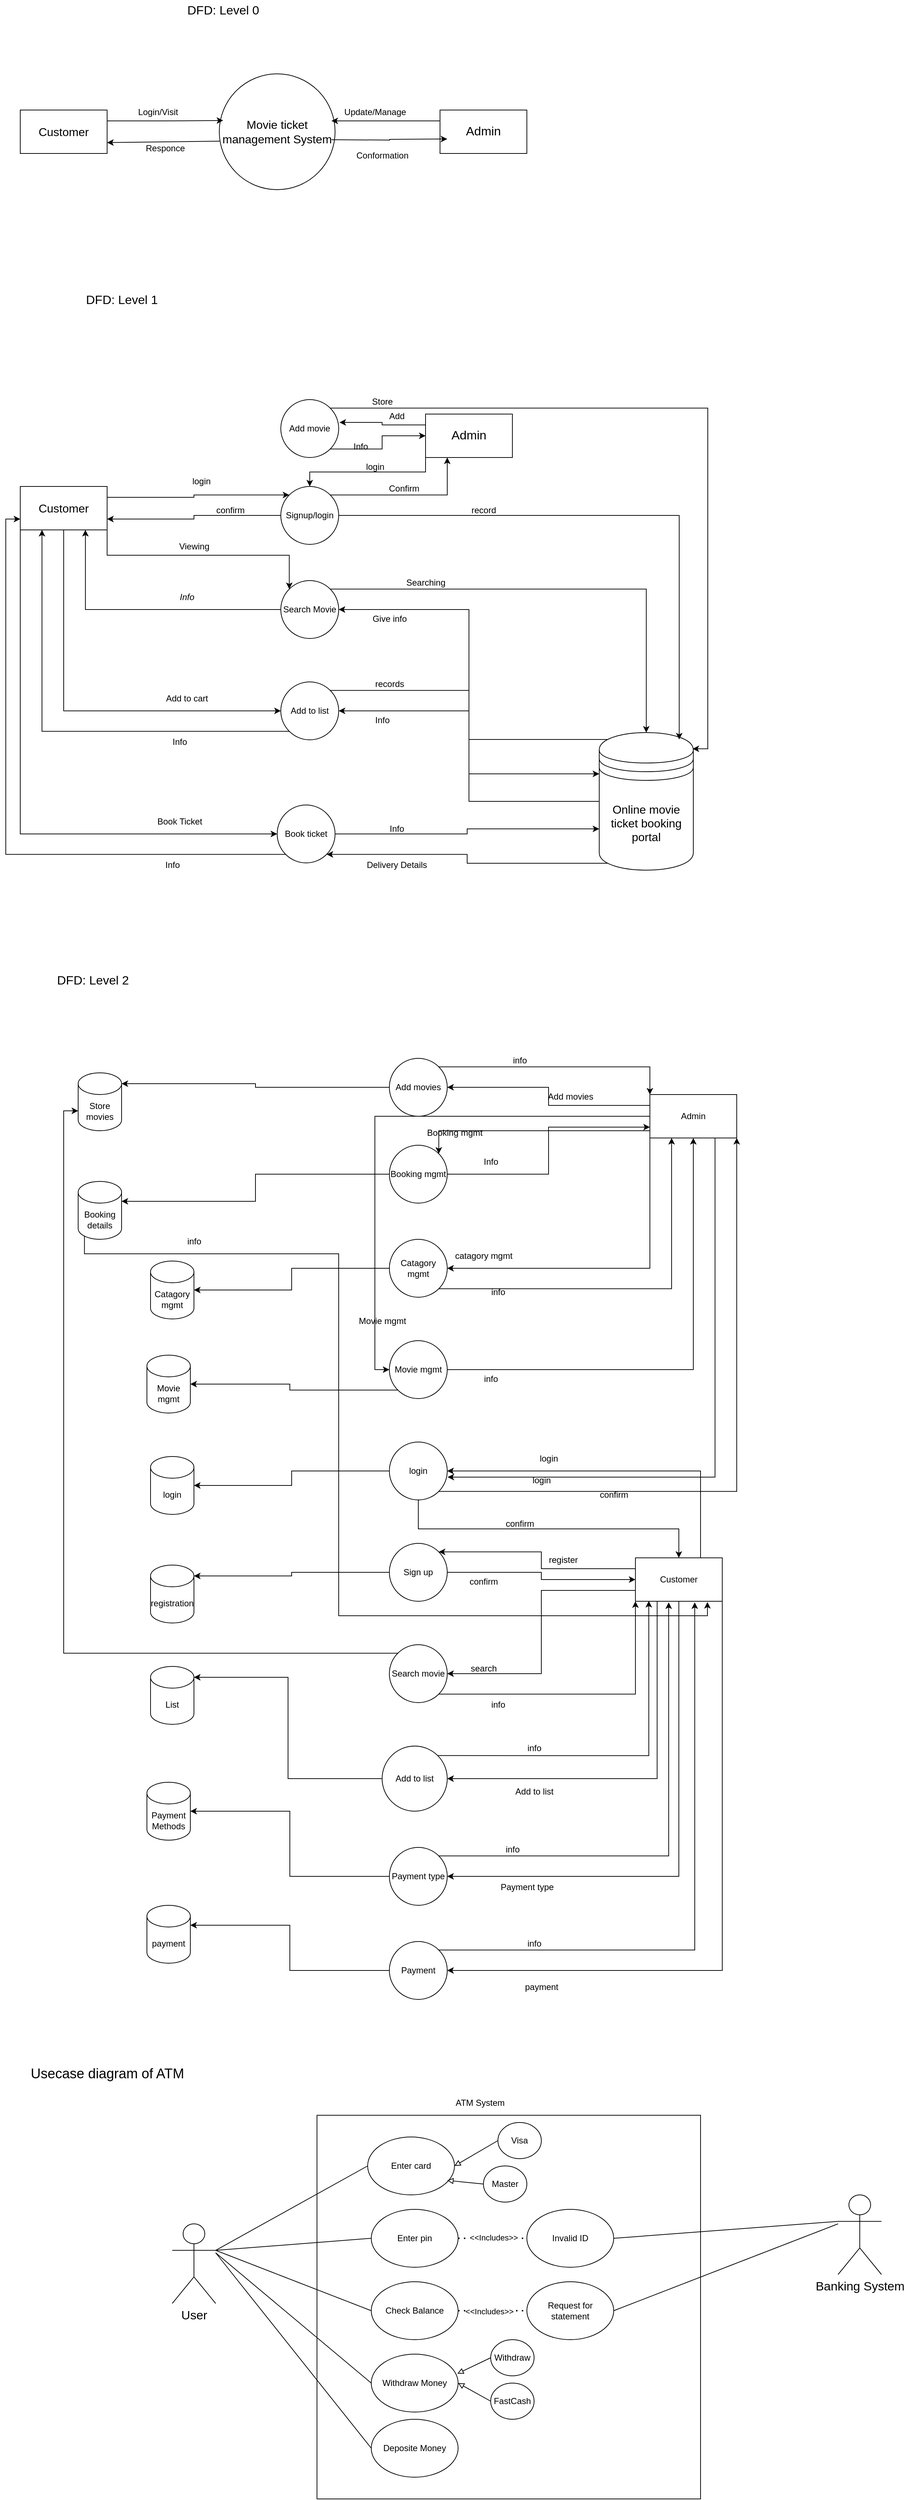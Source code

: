 <mxfile version="25.0.3">
  <diagram name="Page-1" id="3J0Co_FlpdKZYH_7Ym4N">
    <mxGraphModel dx="1234" dy="809" grid="1" gridSize="10" guides="1" tooltips="1" connect="1" arrows="1" fold="1" page="1" pageScale="1" pageWidth="850" pageHeight="1100" math="0" shadow="0">
      <root>
        <mxCell id="0" />
        <mxCell id="1" parent="0" />
        <mxCell id="GX4FPnxjis2fJZ4SadCY-16" value="&lt;font style=&quot;font-size: 16px;&quot;&gt;Customer&lt;/font&gt;" style="rounded=0;whiteSpace=wrap;html=1;" parent="1" vertex="1">
          <mxGeometry x="70" y="370" width="120" height="60" as="geometry" />
        </mxCell>
        <mxCell id="GX4FPnxjis2fJZ4SadCY-17" value="&lt;font style=&quot;font-size: 17px;&quot;&gt;Admin&lt;/font&gt;" style="rounded=0;whiteSpace=wrap;html=1;" parent="1" vertex="1">
          <mxGeometry x="650" y="370" width="120" height="60" as="geometry" />
        </mxCell>
        <mxCell id="GX4FPnxjis2fJZ4SadCY-18" value="&lt;font style=&quot;font-size: 16px;&quot;&gt;Movie ticket management System&lt;/font&gt;" style="ellipse;whiteSpace=wrap;html=1;aspect=fixed;" parent="1" vertex="1">
          <mxGeometry x="345" y="320" width="160" height="160" as="geometry" />
        </mxCell>
        <mxCell id="GX4FPnxjis2fJZ4SadCY-19" style="edgeStyle=orthogonalEdgeStyle;rounded=0;orthogonalLoop=1;jettySize=auto;html=1;exitX=1;exitY=0.25;exitDx=0;exitDy=0;entryX=0.034;entryY=0.403;entryDx=0;entryDy=0;entryPerimeter=0;" parent="1" source="GX4FPnxjis2fJZ4SadCY-16" target="GX4FPnxjis2fJZ4SadCY-18" edge="1">
          <mxGeometry relative="1" as="geometry" />
        </mxCell>
        <mxCell id="GX4FPnxjis2fJZ4SadCY-22" style="edgeStyle=orthogonalEdgeStyle;rounded=0;orthogonalLoop=1;jettySize=auto;html=1;exitX=0;exitY=0.25;exitDx=0;exitDy=0;entryX=0.969;entryY=0.406;entryDx=0;entryDy=0;entryPerimeter=0;" parent="1" source="GX4FPnxjis2fJZ4SadCY-17" target="GX4FPnxjis2fJZ4SadCY-18" edge="1">
          <mxGeometry relative="1" as="geometry" />
        </mxCell>
        <mxCell id="GX4FPnxjis2fJZ4SadCY-25" value="" style="endArrow=classic;html=1;rounded=0;entryX=1;entryY=0.75;entryDx=0;entryDy=0;exitX=0.003;exitY=0.581;exitDx=0;exitDy=0;exitPerimeter=0;" parent="1" source="GX4FPnxjis2fJZ4SadCY-18" target="GX4FPnxjis2fJZ4SadCY-16" edge="1">
          <mxGeometry width="50" height="50" relative="1" as="geometry">
            <mxPoint x="400" y="410" as="sourcePoint" />
            <mxPoint x="450" y="360" as="targetPoint" />
          </mxGeometry>
        </mxCell>
        <mxCell id="GX4FPnxjis2fJZ4SadCY-26" value="Responce" style="text;html=1;align=center;verticalAlign=middle;resizable=0;points=[];autosize=1;strokeColor=none;fillColor=none;" parent="1" vertex="1">
          <mxGeometry x="230" y="408" width="80" height="30" as="geometry" />
        </mxCell>
        <mxCell id="GX4FPnxjis2fJZ4SadCY-27" value="Login/Visit" style="text;html=1;align=center;verticalAlign=middle;resizable=0;points=[];autosize=1;strokeColor=none;fillColor=none;" parent="1" vertex="1">
          <mxGeometry x="220" y="358" width="80" height="30" as="geometry" />
        </mxCell>
        <mxCell id="GX4FPnxjis2fJZ4SadCY-28" value="Update/Manage" style="text;html=1;align=center;verticalAlign=middle;resizable=0;points=[];autosize=1;strokeColor=none;fillColor=none;" parent="1" vertex="1">
          <mxGeometry x="505" y="358" width="110" height="30" as="geometry" />
        </mxCell>
        <mxCell id="GX4FPnxjis2fJZ4SadCY-29" style="edgeStyle=orthogonalEdgeStyle;rounded=0;orthogonalLoop=1;jettySize=auto;html=1;exitX=1;exitY=0.25;exitDx=0;exitDy=0;entryX=0.034;entryY=0.403;entryDx=0;entryDy=0;entryPerimeter=0;" parent="1" edge="1">
          <mxGeometry relative="1" as="geometry">
            <mxPoint x="500" y="411" as="sourcePoint" />
            <mxPoint x="660" y="410" as="targetPoint" />
          </mxGeometry>
        </mxCell>
        <mxCell id="GX4FPnxjis2fJZ4SadCY-30" value="Conformation" style="text;html=1;align=center;verticalAlign=middle;resizable=0;points=[];autosize=1;strokeColor=none;fillColor=none;" parent="1" vertex="1">
          <mxGeometry x="520" y="418" width="100" height="30" as="geometry" />
        </mxCell>
        <mxCell id="GX4FPnxjis2fJZ4SadCY-31" value="&lt;font style=&quot;font-size: 17px;&quot;&gt;DFD: Level 0&lt;/font&gt;" style="text;html=1;align=center;verticalAlign=middle;resizable=0;points=[];autosize=1;strokeColor=none;fillColor=none;" parent="1" vertex="1">
          <mxGeometry x="290" y="218" width="120" height="30" as="geometry" />
        </mxCell>
        <mxCell id="GX4FPnxjis2fJZ4SadCY-56" style="edgeStyle=orthogonalEdgeStyle;rounded=0;orthogonalLoop=1;jettySize=auto;html=1;exitX=1;exitY=0.25;exitDx=0;exitDy=0;entryX=0;entryY=0;entryDx=0;entryDy=0;" parent="1" source="GX4FPnxjis2fJZ4SadCY-32" target="GX4FPnxjis2fJZ4SadCY-38" edge="1">
          <mxGeometry relative="1" as="geometry" />
        </mxCell>
        <mxCell id="GX4FPnxjis2fJZ4SadCY-58" style="edgeStyle=orthogonalEdgeStyle;rounded=0;orthogonalLoop=1;jettySize=auto;html=1;exitX=1;exitY=1;exitDx=0;exitDy=0;entryX=0;entryY=0;entryDx=0;entryDy=0;" parent="1" source="GX4FPnxjis2fJZ4SadCY-32" target="GX4FPnxjis2fJZ4SadCY-37" edge="1">
          <mxGeometry relative="1" as="geometry" />
        </mxCell>
        <mxCell id="GX4FPnxjis2fJZ4SadCY-60" style="edgeStyle=orthogonalEdgeStyle;rounded=0;orthogonalLoop=1;jettySize=auto;html=1;exitX=0.5;exitY=1;exitDx=0;exitDy=0;entryX=0;entryY=0.5;entryDx=0;entryDy=0;" parent="1" source="GX4FPnxjis2fJZ4SadCY-32" target="GX4FPnxjis2fJZ4SadCY-36" edge="1">
          <mxGeometry relative="1" as="geometry" />
        </mxCell>
        <mxCell id="GX4FPnxjis2fJZ4SadCY-62" style="edgeStyle=orthogonalEdgeStyle;rounded=0;orthogonalLoop=1;jettySize=auto;html=1;exitX=0;exitY=1;exitDx=0;exitDy=0;entryX=0;entryY=0.5;entryDx=0;entryDy=0;" parent="1" source="GX4FPnxjis2fJZ4SadCY-32" target="GX4FPnxjis2fJZ4SadCY-35" edge="1">
          <mxGeometry relative="1" as="geometry" />
        </mxCell>
        <mxCell id="GX4FPnxjis2fJZ4SadCY-32" value="&lt;font style=&quot;font-size: 16px;&quot;&gt;Customer&lt;/font&gt;" style="rounded=0;whiteSpace=wrap;html=1;" parent="1" vertex="1">
          <mxGeometry x="70" y="890" width="120" height="60" as="geometry" />
        </mxCell>
        <mxCell id="GX4FPnxjis2fJZ4SadCY-43" style="edgeStyle=orthogonalEdgeStyle;rounded=0;orthogonalLoop=1;jettySize=auto;html=1;exitX=0;exitY=1;exitDx=0;exitDy=0;" parent="1" source="GX4FPnxjis2fJZ4SadCY-33" target="GX4FPnxjis2fJZ4SadCY-38" edge="1">
          <mxGeometry relative="1" as="geometry" />
        </mxCell>
        <mxCell id="GX4FPnxjis2fJZ4SadCY-33" value="&lt;font style=&quot;font-size: 17px;&quot;&gt;Admin&lt;/font&gt;" style="rounded=0;whiteSpace=wrap;html=1;" parent="1" vertex="1">
          <mxGeometry x="630" y="790" width="120" height="60" as="geometry" />
        </mxCell>
        <mxCell id="GX4FPnxjis2fJZ4SadCY-50" style="edgeStyle=orthogonalEdgeStyle;rounded=0;orthogonalLoop=1;jettySize=auto;html=1;exitX=0.15;exitY=0.05;exitDx=0;exitDy=0;exitPerimeter=0;entryX=1;entryY=0.5;entryDx=0;entryDy=0;" parent="1" source="GX4FPnxjis2fJZ4SadCY-34" target="GX4FPnxjis2fJZ4SadCY-37" edge="1">
          <mxGeometry relative="1" as="geometry" />
        </mxCell>
        <mxCell id="GX4FPnxjis2fJZ4SadCY-52" style="edgeStyle=orthogonalEdgeStyle;rounded=0;orthogonalLoop=1;jettySize=auto;html=1;exitX=0;exitY=0.5;exitDx=0;exitDy=0;" parent="1" source="GX4FPnxjis2fJZ4SadCY-34" target="GX4FPnxjis2fJZ4SadCY-36" edge="1">
          <mxGeometry relative="1" as="geometry" />
        </mxCell>
        <mxCell id="GX4FPnxjis2fJZ4SadCY-54" style="edgeStyle=orthogonalEdgeStyle;rounded=0;orthogonalLoop=1;jettySize=auto;html=1;exitX=0.15;exitY=0.95;exitDx=0;exitDy=0;exitPerimeter=0;entryX=1;entryY=1;entryDx=0;entryDy=0;" parent="1" source="GX4FPnxjis2fJZ4SadCY-34" target="GX4FPnxjis2fJZ4SadCY-35" edge="1">
          <mxGeometry relative="1" as="geometry" />
        </mxCell>
        <mxCell id="GX4FPnxjis2fJZ4SadCY-34" value="&lt;font style=&quot;font-size: 16px;&quot;&gt;Online movie ticket booking portal&lt;/font&gt;" style="shape=datastore;whiteSpace=wrap;html=1;" parent="1" vertex="1">
          <mxGeometry x="870" y="1230" width="130" height="190" as="geometry" />
        </mxCell>
        <mxCell id="GX4FPnxjis2fJZ4SadCY-53" style="edgeStyle=orthogonalEdgeStyle;rounded=0;orthogonalLoop=1;jettySize=auto;html=1;exitX=1;exitY=0.5;exitDx=0;exitDy=0;entryX=0;entryY=0.7;entryDx=0;entryDy=0;" parent="1" source="GX4FPnxjis2fJZ4SadCY-35" target="GX4FPnxjis2fJZ4SadCY-34" edge="1">
          <mxGeometry relative="1" as="geometry" />
        </mxCell>
        <mxCell id="GX4FPnxjis2fJZ4SadCY-63" style="edgeStyle=orthogonalEdgeStyle;rounded=0;orthogonalLoop=1;jettySize=auto;html=1;exitX=0;exitY=1;exitDx=0;exitDy=0;entryX=0;entryY=0.75;entryDx=0;entryDy=0;" parent="1" source="GX4FPnxjis2fJZ4SadCY-35" target="GX4FPnxjis2fJZ4SadCY-32" edge="1">
          <mxGeometry relative="1" as="geometry" />
        </mxCell>
        <mxCell id="GX4FPnxjis2fJZ4SadCY-35" value="Book ticket" style="ellipse;whiteSpace=wrap;html=1;aspect=fixed;" parent="1" vertex="1">
          <mxGeometry x="425" y="1330" width="80" height="80" as="geometry" />
        </mxCell>
        <mxCell id="GX4FPnxjis2fJZ4SadCY-51" style="edgeStyle=orthogonalEdgeStyle;rounded=0;orthogonalLoop=1;jettySize=auto;html=1;exitX=1;exitY=0;exitDx=0;exitDy=0;entryX=0;entryY=0.3;entryDx=0;entryDy=0;" parent="1" source="GX4FPnxjis2fJZ4SadCY-36" target="GX4FPnxjis2fJZ4SadCY-34" edge="1">
          <mxGeometry relative="1" as="geometry" />
        </mxCell>
        <mxCell id="GX4FPnxjis2fJZ4SadCY-61" style="edgeStyle=orthogonalEdgeStyle;rounded=0;orthogonalLoop=1;jettySize=auto;html=1;exitX=0;exitY=1;exitDx=0;exitDy=0;entryX=0.25;entryY=1;entryDx=0;entryDy=0;" parent="1" source="GX4FPnxjis2fJZ4SadCY-36" target="GX4FPnxjis2fJZ4SadCY-32" edge="1">
          <mxGeometry relative="1" as="geometry" />
        </mxCell>
        <mxCell id="GX4FPnxjis2fJZ4SadCY-36" value="Add to list" style="ellipse;whiteSpace=wrap;html=1;aspect=fixed;" parent="1" vertex="1">
          <mxGeometry x="430" y="1160" width="80" height="80" as="geometry" />
        </mxCell>
        <mxCell id="GX4FPnxjis2fJZ4SadCY-49" style="edgeStyle=orthogonalEdgeStyle;rounded=0;orthogonalLoop=1;jettySize=auto;html=1;exitX=1;exitY=0;exitDx=0;exitDy=0;entryX=0.5;entryY=0;entryDx=0;entryDy=0;" parent="1" source="GX4FPnxjis2fJZ4SadCY-37" target="GX4FPnxjis2fJZ4SadCY-34" edge="1">
          <mxGeometry relative="1" as="geometry" />
        </mxCell>
        <mxCell id="GX4FPnxjis2fJZ4SadCY-59" style="edgeStyle=orthogonalEdgeStyle;rounded=0;orthogonalLoop=1;jettySize=auto;html=1;exitX=0;exitY=0.5;exitDx=0;exitDy=0;entryX=0.75;entryY=1;entryDx=0;entryDy=0;" parent="1" source="GX4FPnxjis2fJZ4SadCY-37" target="GX4FPnxjis2fJZ4SadCY-32" edge="1">
          <mxGeometry relative="1" as="geometry" />
        </mxCell>
        <mxCell id="GX4FPnxjis2fJZ4SadCY-37" value="Search Movie" style="ellipse;whiteSpace=wrap;html=1;aspect=fixed;" parent="1" vertex="1">
          <mxGeometry x="430" y="1020" width="80" height="80" as="geometry" />
        </mxCell>
        <mxCell id="GX4FPnxjis2fJZ4SadCY-44" style="edgeStyle=orthogonalEdgeStyle;rounded=0;orthogonalLoop=1;jettySize=auto;html=1;exitX=1;exitY=0;exitDx=0;exitDy=0;entryX=0.25;entryY=1;entryDx=0;entryDy=0;" parent="1" source="GX4FPnxjis2fJZ4SadCY-38" target="GX4FPnxjis2fJZ4SadCY-33" edge="1">
          <mxGeometry relative="1" as="geometry" />
        </mxCell>
        <mxCell id="GX4FPnxjis2fJZ4SadCY-57" style="edgeStyle=orthogonalEdgeStyle;rounded=0;orthogonalLoop=1;jettySize=auto;html=1;exitX=0;exitY=0.5;exitDx=0;exitDy=0;entryX=1;entryY=0.75;entryDx=0;entryDy=0;" parent="1" source="GX4FPnxjis2fJZ4SadCY-38" target="GX4FPnxjis2fJZ4SadCY-32" edge="1">
          <mxGeometry relative="1" as="geometry" />
        </mxCell>
        <mxCell id="GX4FPnxjis2fJZ4SadCY-38" value="Signup/login" style="ellipse;whiteSpace=wrap;html=1;aspect=fixed;" parent="1" vertex="1">
          <mxGeometry x="430" y="890" width="80" height="80" as="geometry" />
        </mxCell>
        <mxCell id="GX4FPnxjis2fJZ4SadCY-41" style="edgeStyle=orthogonalEdgeStyle;rounded=0;orthogonalLoop=1;jettySize=auto;html=1;exitX=1;exitY=1;exitDx=0;exitDy=0;entryX=0;entryY=0.5;entryDx=0;entryDy=0;" parent="1" source="GX4FPnxjis2fJZ4SadCY-39" target="GX4FPnxjis2fJZ4SadCY-33" edge="1">
          <mxGeometry relative="1" as="geometry" />
        </mxCell>
        <mxCell id="GX4FPnxjis2fJZ4SadCY-39" value="Add movie" style="ellipse;whiteSpace=wrap;html=1;aspect=fixed;" parent="1" vertex="1">
          <mxGeometry x="430" y="770" width="80" height="80" as="geometry" />
        </mxCell>
        <mxCell id="GX4FPnxjis2fJZ4SadCY-40" style="edgeStyle=orthogonalEdgeStyle;rounded=0;orthogonalLoop=1;jettySize=auto;html=1;exitX=0;exitY=0.25;exitDx=0;exitDy=0;entryX=1.013;entryY=0.394;entryDx=0;entryDy=0;entryPerimeter=0;" parent="1" source="GX4FPnxjis2fJZ4SadCY-33" target="GX4FPnxjis2fJZ4SadCY-39" edge="1">
          <mxGeometry relative="1" as="geometry" />
        </mxCell>
        <mxCell id="GX4FPnxjis2fJZ4SadCY-42" style="edgeStyle=orthogonalEdgeStyle;rounded=0;orthogonalLoop=1;jettySize=auto;html=1;exitX=1;exitY=0;exitDx=0;exitDy=0;entryX=0.992;entryY=0.118;entryDx=0;entryDy=0;entryPerimeter=0;" parent="1" source="GX4FPnxjis2fJZ4SadCY-39" target="GX4FPnxjis2fJZ4SadCY-34" edge="1">
          <mxGeometry relative="1" as="geometry" />
        </mxCell>
        <mxCell id="GX4FPnxjis2fJZ4SadCY-48" style="edgeStyle=orthogonalEdgeStyle;rounded=0;orthogonalLoop=1;jettySize=auto;html=1;exitX=1;exitY=0.5;exitDx=0;exitDy=0;entryX=0.85;entryY=0.05;entryDx=0;entryDy=0;entryPerimeter=0;" parent="1" source="GX4FPnxjis2fJZ4SadCY-38" target="GX4FPnxjis2fJZ4SadCY-34" edge="1">
          <mxGeometry relative="1" as="geometry" />
        </mxCell>
        <mxCell id="GX4FPnxjis2fJZ4SadCY-64" value="Store" style="text;html=1;align=center;verticalAlign=middle;resizable=0;points=[];autosize=1;strokeColor=none;fillColor=none;" parent="1" vertex="1">
          <mxGeometry x="545" y="758" width="50" height="30" as="geometry" />
        </mxCell>
        <mxCell id="GX4FPnxjis2fJZ4SadCY-65" value="Add" style="text;html=1;align=center;verticalAlign=middle;resizable=0;points=[];autosize=1;strokeColor=none;fillColor=none;" parent="1" vertex="1">
          <mxGeometry x="570" y="778" width="40" height="30" as="geometry" />
        </mxCell>
        <mxCell id="GX4FPnxjis2fJZ4SadCY-66" value="Info" style="text;html=1;align=center;verticalAlign=middle;resizable=0;points=[];autosize=1;strokeColor=none;fillColor=none;" parent="1" vertex="1">
          <mxGeometry x="520" y="820" width="40" height="30" as="geometry" />
        </mxCell>
        <mxCell id="GX4FPnxjis2fJZ4SadCY-67" value="login" style="text;html=1;align=center;verticalAlign=middle;resizable=0;points=[];autosize=1;strokeColor=none;fillColor=none;" parent="1" vertex="1">
          <mxGeometry x="535" y="848" width="50" height="30" as="geometry" />
        </mxCell>
        <mxCell id="GX4FPnxjis2fJZ4SadCY-68" value="Confirm" style="text;html=1;align=center;verticalAlign=middle;resizable=0;points=[];autosize=1;strokeColor=none;fillColor=none;" parent="1" vertex="1">
          <mxGeometry x="565" y="878" width="70" height="30" as="geometry" />
        </mxCell>
        <mxCell id="GX4FPnxjis2fJZ4SadCY-69" value="record" style="text;html=1;align=center;verticalAlign=middle;resizable=0;points=[];autosize=1;strokeColor=none;fillColor=none;" parent="1" vertex="1">
          <mxGeometry x="680" y="908" width="60" height="30" as="geometry" />
        </mxCell>
        <mxCell id="GX4FPnxjis2fJZ4SadCY-70" value="login" style="text;html=1;align=center;verticalAlign=middle;resizable=0;points=[];autosize=1;strokeColor=none;fillColor=none;" parent="1" vertex="1">
          <mxGeometry x="295" y="868" width="50" height="30" as="geometry" />
        </mxCell>
        <mxCell id="GX4FPnxjis2fJZ4SadCY-71" value="confirm" style="text;html=1;align=center;verticalAlign=middle;resizable=0;points=[];autosize=1;strokeColor=none;fillColor=none;" parent="1" vertex="1">
          <mxGeometry x="330" y="908" width="60" height="30" as="geometry" />
        </mxCell>
        <mxCell id="GX4FPnxjis2fJZ4SadCY-72" value="Viewing" style="text;html=1;align=center;verticalAlign=middle;resizable=0;points=[];autosize=1;strokeColor=none;fillColor=none;" parent="1" vertex="1">
          <mxGeometry x="275" y="958" width="70" height="30" as="geometry" />
        </mxCell>
        <mxCell id="GX4FPnxjis2fJZ4SadCY-73" value="&lt;i&gt;Info&lt;/i&gt;" style="text;html=1;align=center;verticalAlign=middle;resizable=0;points=[];autosize=1;strokeColor=none;fillColor=none;" parent="1" vertex="1">
          <mxGeometry x="280" y="1028" width="40" height="30" as="geometry" />
        </mxCell>
        <mxCell id="GX4FPnxjis2fJZ4SadCY-74" value="Add to cart" style="text;html=1;align=center;verticalAlign=middle;resizable=0;points=[];autosize=1;strokeColor=none;fillColor=none;" parent="1" vertex="1">
          <mxGeometry x="260" y="1168" width="80" height="30" as="geometry" />
        </mxCell>
        <mxCell id="GX4FPnxjis2fJZ4SadCY-75" value="Info" style="text;html=1;align=center;verticalAlign=middle;resizable=0;points=[];autosize=1;strokeColor=none;fillColor=none;" parent="1" vertex="1">
          <mxGeometry x="270" y="1228" width="40" height="30" as="geometry" />
        </mxCell>
        <mxCell id="GX4FPnxjis2fJZ4SadCY-76" value="Book Ticket" style="text;html=1;align=center;verticalAlign=middle;resizable=0;points=[];autosize=1;strokeColor=none;fillColor=none;" parent="1" vertex="1">
          <mxGeometry x="245" y="1338" width="90" height="30" as="geometry" />
        </mxCell>
        <mxCell id="GX4FPnxjis2fJZ4SadCY-77" value="Info" style="text;html=1;align=center;verticalAlign=middle;resizable=0;points=[];autosize=1;strokeColor=none;fillColor=none;" parent="1" vertex="1">
          <mxGeometry x="260" y="1398" width="40" height="30" as="geometry" />
        </mxCell>
        <mxCell id="GX4FPnxjis2fJZ4SadCY-78" value="Searching" style="text;html=1;align=center;verticalAlign=middle;resizable=0;points=[];autosize=1;strokeColor=none;fillColor=none;" parent="1" vertex="1">
          <mxGeometry x="590" y="1008" width="80" height="30" as="geometry" />
        </mxCell>
        <mxCell id="GX4FPnxjis2fJZ4SadCY-79" value="Give info" style="text;html=1;align=center;verticalAlign=middle;resizable=0;points=[];autosize=1;strokeColor=none;fillColor=none;" parent="1" vertex="1">
          <mxGeometry x="545" y="1058" width="70" height="30" as="geometry" />
        </mxCell>
        <mxCell id="GX4FPnxjis2fJZ4SadCY-80" value="records" style="text;html=1;align=center;verticalAlign=middle;resizable=0;points=[];autosize=1;strokeColor=none;fillColor=none;" parent="1" vertex="1">
          <mxGeometry x="550" y="1148" width="60" height="30" as="geometry" />
        </mxCell>
        <mxCell id="GX4FPnxjis2fJZ4SadCY-81" value="Info" style="text;html=1;align=center;verticalAlign=middle;resizable=0;points=[];autosize=1;strokeColor=none;fillColor=none;" parent="1" vertex="1">
          <mxGeometry x="550" y="1198" width="40" height="30" as="geometry" />
        </mxCell>
        <mxCell id="GX4FPnxjis2fJZ4SadCY-82" value="Info" style="text;html=1;align=center;verticalAlign=middle;resizable=0;points=[];autosize=1;strokeColor=none;fillColor=none;" parent="1" vertex="1">
          <mxGeometry x="570" y="1348" width="40" height="30" as="geometry" />
        </mxCell>
        <mxCell id="GX4FPnxjis2fJZ4SadCY-83" value="Delivery Details" style="text;html=1;align=center;verticalAlign=middle;resizable=0;points=[];autosize=1;strokeColor=none;fillColor=none;" parent="1" vertex="1">
          <mxGeometry x="535" y="1398" width="110" height="30" as="geometry" />
        </mxCell>
        <mxCell id="GX4FPnxjis2fJZ4SadCY-84" value="&lt;font style=&quot;font-size: 17px;&quot;&gt;DFD: Level 1&lt;/font&gt;" style="text;html=1;align=center;verticalAlign=middle;resizable=0;points=[];autosize=1;strokeColor=none;fillColor=none;" parent="1" vertex="1">
          <mxGeometry x="150" y="618" width="120" height="30" as="geometry" />
        </mxCell>
        <mxCell id="gNGvbs_Z_pjIPUb0syoS-1" value="Store movies" style="shape=cylinder3;whiteSpace=wrap;html=1;boundedLbl=1;backgroundOutline=1;size=15;" parent="1" vertex="1">
          <mxGeometry x="150" y="1700" width="60" height="80" as="geometry" />
        </mxCell>
        <mxCell id="j2HkHFF6v51hXMG1eJ3a-1" value="Booking details" style="shape=cylinder3;whiteSpace=wrap;html=1;boundedLbl=1;backgroundOutline=1;size=15;" parent="1" vertex="1">
          <mxGeometry x="150" y="1850" width="60" height="80" as="geometry" />
        </mxCell>
        <mxCell id="j2HkHFF6v51hXMG1eJ3a-2" value="Movie mgmt" style="shape=cylinder3;whiteSpace=wrap;html=1;boundedLbl=1;backgroundOutline=1;size=15;" parent="1" vertex="1">
          <mxGeometry x="245" y="2090" width="60" height="80" as="geometry" />
        </mxCell>
        <mxCell id="j2HkHFF6v51hXMG1eJ3a-3" value="Catagory mgmt" style="shape=cylinder3;whiteSpace=wrap;html=1;boundedLbl=1;backgroundOutline=1;size=15;" parent="1" vertex="1">
          <mxGeometry x="250" y="1960" width="60" height="80" as="geometry" />
        </mxCell>
        <mxCell id="j2HkHFF6v51hXMG1eJ3a-5" value="payment" style="shape=cylinder3;whiteSpace=wrap;html=1;boundedLbl=1;backgroundOutline=1;size=15;" parent="1" vertex="1">
          <mxGeometry x="245" y="2850" width="60" height="80" as="geometry" />
        </mxCell>
        <mxCell id="j2HkHFF6v51hXMG1eJ3a-6" value="List" style="shape=cylinder3;whiteSpace=wrap;html=1;boundedLbl=1;backgroundOutline=1;size=15;" parent="1" vertex="1">
          <mxGeometry x="250" y="2520" width="60" height="80" as="geometry" />
        </mxCell>
        <mxCell id="j2HkHFF6v51hXMG1eJ3a-7" value="registration" style="shape=cylinder3;whiteSpace=wrap;html=1;boundedLbl=1;backgroundOutline=1;size=15;" parent="1" vertex="1">
          <mxGeometry x="250" y="2380" width="60" height="80" as="geometry" />
        </mxCell>
        <mxCell id="j2HkHFF6v51hXMG1eJ3a-8" value="login" style="shape=cylinder3;whiteSpace=wrap;html=1;boundedLbl=1;backgroundOutline=1;size=15;" parent="1" vertex="1">
          <mxGeometry x="250" y="2230" width="60" height="80" as="geometry" />
        </mxCell>
        <mxCell id="j2HkHFF6v51hXMG1eJ3a-21" style="edgeStyle=orthogonalEdgeStyle;rounded=0;orthogonalLoop=1;jettySize=auto;html=1;exitX=1;exitY=0;exitDx=0;exitDy=0;entryX=0;entryY=0;entryDx=0;entryDy=0;" parent="1" source="j2HkHFF6v51hXMG1eJ3a-9" target="j2HkHFF6v51hXMG1eJ3a-19" edge="1">
          <mxGeometry relative="1" as="geometry" />
        </mxCell>
        <mxCell id="j2HkHFF6v51hXMG1eJ3a-9" value="Add movies" style="ellipse;whiteSpace=wrap;html=1;aspect=fixed;" parent="1" vertex="1">
          <mxGeometry x="580" y="1680" width="80" height="80" as="geometry" />
        </mxCell>
        <mxCell id="j2HkHFF6v51hXMG1eJ3a-10" value="Payment" style="ellipse;whiteSpace=wrap;html=1;aspect=fixed;" parent="1" vertex="1">
          <mxGeometry x="580" y="2900" width="80" height="80" as="geometry" />
        </mxCell>
        <mxCell id="j2HkHFF6v51hXMG1eJ3a-11" value="Payment type" style="ellipse;whiteSpace=wrap;html=1;aspect=fixed;" parent="1" vertex="1">
          <mxGeometry x="580" y="2770" width="80" height="80" as="geometry" />
        </mxCell>
        <mxCell id="j2HkHFF6v51hXMG1eJ3a-12" value="Add to list" style="ellipse;whiteSpace=wrap;html=1;aspect=fixed;" parent="1" vertex="1">
          <mxGeometry x="570" y="2630" width="90" height="90" as="geometry" />
        </mxCell>
        <mxCell id="j2HkHFF6v51hXMG1eJ3a-45" style="edgeStyle=orthogonalEdgeStyle;rounded=0;orthogonalLoop=1;jettySize=auto;html=1;exitX=1;exitY=1;exitDx=0;exitDy=0;entryX=0;entryY=1;entryDx=0;entryDy=0;" parent="1" source="j2HkHFF6v51hXMG1eJ3a-13" target="j2HkHFF6v51hXMG1eJ3a-20" edge="1">
          <mxGeometry relative="1" as="geometry" />
        </mxCell>
        <mxCell id="j2HkHFF6v51hXMG1eJ3a-47" style="edgeStyle=orthogonalEdgeStyle;rounded=0;orthogonalLoop=1;jettySize=auto;html=1;exitX=0;exitY=0;exitDx=0;exitDy=0;entryX=0;entryY=0;entryDx=0;entryDy=52.5;entryPerimeter=0;" parent="1" source="j2HkHFF6v51hXMG1eJ3a-13" target="gNGvbs_Z_pjIPUb0syoS-1" edge="1">
          <mxGeometry relative="1" as="geometry">
            <mxPoint x="130" y="2360" as="targetPoint" />
          </mxGeometry>
        </mxCell>
        <mxCell id="j2HkHFF6v51hXMG1eJ3a-13" value="Search movie" style="ellipse;whiteSpace=wrap;html=1;aspect=fixed;" parent="1" vertex="1">
          <mxGeometry x="580" y="2490" width="80" height="80" as="geometry" />
        </mxCell>
        <mxCell id="j2HkHFF6v51hXMG1eJ3a-43" style="edgeStyle=orthogonalEdgeStyle;rounded=0;orthogonalLoop=1;jettySize=auto;html=1;exitX=1;exitY=0.5;exitDx=0;exitDy=0;entryX=0;entryY=0.5;entryDx=0;entryDy=0;" parent="1" source="j2HkHFF6v51hXMG1eJ3a-14" target="j2HkHFF6v51hXMG1eJ3a-20" edge="1">
          <mxGeometry relative="1" as="geometry" />
        </mxCell>
        <mxCell id="j2HkHFF6v51hXMG1eJ3a-14" value="Sign up" style="ellipse;whiteSpace=wrap;html=1;aspect=fixed;" parent="1" vertex="1">
          <mxGeometry x="580" y="2350" width="80" height="80" as="geometry" />
        </mxCell>
        <mxCell id="j2HkHFF6v51hXMG1eJ3a-30" style="edgeStyle=orthogonalEdgeStyle;rounded=0;orthogonalLoop=1;jettySize=auto;html=1;exitX=1;exitY=1;exitDx=0;exitDy=0;entryX=1;entryY=1;entryDx=0;entryDy=0;" parent="1" source="j2HkHFF6v51hXMG1eJ3a-15" target="j2HkHFF6v51hXMG1eJ3a-19" edge="1">
          <mxGeometry relative="1" as="geometry" />
        </mxCell>
        <mxCell id="j2HkHFF6v51hXMG1eJ3a-36" style="edgeStyle=orthogonalEdgeStyle;rounded=0;orthogonalLoop=1;jettySize=auto;html=1;exitX=0.5;exitY=1;exitDx=0;exitDy=0;" parent="1" source="j2HkHFF6v51hXMG1eJ3a-15" target="j2HkHFF6v51hXMG1eJ3a-20" edge="1">
          <mxGeometry relative="1" as="geometry" />
        </mxCell>
        <mxCell id="j2HkHFF6v51hXMG1eJ3a-15" value="login" style="ellipse;whiteSpace=wrap;html=1;aspect=fixed;" parent="1" vertex="1">
          <mxGeometry x="580" y="2210" width="80" height="80" as="geometry" />
        </mxCell>
        <mxCell id="j2HkHFF6v51hXMG1eJ3a-28" style="edgeStyle=orthogonalEdgeStyle;rounded=0;orthogonalLoop=1;jettySize=auto;html=1;exitX=1;exitY=0.5;exitDx=0;exitDy=0;entryX=0.5;entryY=1;entryDx=0;entryDy=0;" parent="1" source="j2HkHFF6v51hXMG1eJ3a-16" target="j2HkHFF6v51hXMG1eJ3a-19" edge="1">
          <mxGeometry relative="1" as="geometry" />
        </mxCell>
        <mxCell id="j2HkHFF6v51hXMG1eJ3a-16" value="Movie mgmt" style="ellipse;whiteSpace=wrap;html=1;aspect=fixed;" parent="1" vertex="1">
          <mxGeometry x="580" y="2070" width="80" height="80" as="geometry" />
        </mxCell>
        <mxCell id="j2HkHFF6v51hXMG1eJ3a-26" style="edgeStyle=orthogonalEdgeStyle;rounded=0;orthogonalLoop=1;jettySize=auto;html=1;exitX=1;exitY=1;exitDx=0;exitDy=0;entryX=0.25;entryY=1;entryDx=0;entryDy=0;" parent="1" source="j2HkHFF6v51hXMG1eJ3a-17" target="j2HkHFF6v51hXMG1eJ3a-19" edge="1">
          <mxGeometry relative="1" as="geometry" />
        </mxCell>
        <mxCell id="j2HkHFF6v51hXMG1eJ3a-33" style="edgeStyle=orthogonalEdgeStyle;rounded=0;orthogonalLoop=1;jettySize=auto;html=1;exitX=0;exitY=0.5;exitDx=0;exitDy=0;" parent="1" source="j2HkHFF6v51hXMG1eJ3a-17" target="j2HkHFF6v51hXMG1eJ3a-3" edge="1">
          <mxGeometry relative="1" as="geometry" />
        </mxCell>
        <mxCell id="j2HkHFF6v51hXMG1eJ3a-17" value="Catagory mgmt" style="ellipse;whiteSpace=wrap;html=1;aspect=fixed;" parent="1" vertex="1">
          <mxGeometry x="580" y="1930" width="80" height="80" as="geometry" />
        </mxCell>
        <mxCell id="j2HkHFF6v51hXMG1eJ3a-24" style="edgeStyle=orthogonalEdgeStyle;rounded=0;orthogonalLoop=1;jettySize=auto;html=1;exitX=1;exitY=0.5;exitDx=0;exitDy=0;entryX=0;entryY=0.75;entryDx=0;entryDy=0;" parent="1" source="j2HkHFF6v51hXMG1eJ3a-18" target="j2HkHFF6v51hXMG1eJ3a-19" edge="1">
          <mxGeometry relative="1" as="geometry" />
        </mxCell>
        <mxCell id="j2HkHFF6v51hXMG1eJ3a-18" value="Booking mgmt" style="ellipse;whiteSpace=wrap;html=1;aspect=fixed;" parent="1" vertex="1">
          <mxGeometry x="580" y="1800" width="80" height="80" as="geometry" />
        </mxCell>
        <mxCell id="j2HkHFF6v51hXMG1eJ3a-22" style="edgeStyle=orthogonalEdgeStyle;rounded=0;orthogonalLoop=1;jettySize=auto;html=1;exitX=0;exitY=0.25;exitDx=0;exitDy=0;entryX=1;entryY=0.5;entryDx=0;entryDy=0;" parent="1" source="j2HkHFF6v51hXMG1eJ3a-19" target="j2HkHFF6v51hXMG1eJ3a-9" edge="1">
          <mxGeometry relative="1" as="geometry" />
        </mxCell>
        <mxCell id="j2HkHFF6v51hXMG1eJ3a-23" style="edgeStyle=orthogonalEdgeStyle;rounded=0;orthogonalLoop=1;jettySize=auto;html=1;exitX=0;exitY=0.5;exitDx=0;exitDy=0;entryX=1;entryY=0;entryDx=0;entryDy=0;" parent="1" source="j2HkHFF6v51hXMG1eJ3a-19" target="j2HkHFF6v51hXMG1eJ3a-18" edge="1">
          <mxGeometry relative="1" as="geometry">
            <Array as="points">
              <mxPoint x="940" y="1780" />
              <mxPoint x="648" y="1780" />
            </Array>
          </mxGeometry>
        </mxCell>
        <mxCell id="j2HkHFF6v51hXMG1eJ3a-25" style="edgeStyle=orthogonalEdgeStyle;rounded=0;orthogonalLoop=1;jettySize=auto;html=1;exitX=0;exitY=1;exitDx=0;exitDy=0;entryX=1;entryY=0.5;entryDx=0;entryDy=0;" parent="1" source="j2HkHFF6v51hXMG1eJ3a-19" target="j2HkHFF6v51hXMG1eJ3a-17" edge="1">
          <mxGeometry relative="1" as="geometry" />
        </mxCell>
        <mxCell id="j2HkHFF6v51hXMG1eJ3a-27" style="edgeStyle=orthogonalEdgeStyle;rounded=0;orthogonalLoop=1;jettySize=auto;html=1;entryX=0;entryY=0.5;entryDx=0;entryDy=0;" parent="1" source="j2HkHFF6v51hXMG1eJ3a-19" target="j2HkHFF6v51hXMG1eJ3a-16" edge="1">
          <mxGeometry relative="1" as="geometry">
            <Array as="points">
              <mxPoint x="560" y="1760" />
              <mxPoint x="560" y="2110" />
            </Array>
          </mxGeometry>
        </mxCell>
        <mxCell id="j2HkHFF6v51hXMG1eJ3a-19" value="Admin" style="rounded=0;whiteSpace=wrap;html=1;" parent="1" vertex="1">
          <mxGeometry x="940" y="1730" width="120" height="60" as="geometry" />
        </mxCell>
        <mxCell id="j2HkHFF6v51hXMG1eJ3a-40" style="edgeStyle=orthogonalEdgeStyle;rounded=0;orthogonalLoop=1;jettySize=auto;html=1;exitX=0.75;exitY=0;exitDx=0;exitDy=0;entryX=1;entryY=0.5;entryDx=0;entryDy=0;" parent="1" source="j2HkHFF6v51hXMG1eJ3a-20" target="j2HkHFF6v51hXMG1eJ3a-15" edge="1">
          <mxGeometry relative="1" as="geometry" />
        </mxCell>
        <mxCell id="j2HkHFF6v51hXMG1eJ3a-42" style="edgeStyle=orthogonalEdgeStyle;rounded=0;orthogonalLoop=1;jettySize=auto;html=1;exitX=0;exitY=0.25;exitDx=0;exitDy=0;entryX=1;entryY=0;entryDx=0;entryDy=0;" parent="1" source="j2HkHFF6v51hXMG1eJ3a-20" target="j2HkHFF6v51hXMG1eJ3a-14" edge="1">
          <mxGeometry relative="1" as="geometry" />
        </mxCell>
        <mxCell id="j2HkHFF6v51hXMG1eJ3a-44" style="edgeStyle=orthogonalEdgeStyle;rounded=0;orthogonalLoop=1;jettySize=auto;html=1;exitX=0;exitY=0.75;exitDx=0;exitDy=0;entryX=1;entryY=0.5;entryDx=0;entryDy=0;" parent="1" source="j2HkHFF6v51hXMG1eJ3a-20" target="j2HkHFF6v51hXMG1eJ3a-13" edge="1">
          <mxGeometry relative="1" as="geometry" />
        </mxCell>
        <mxCell id="j2HkHFF6v51hXMG1eJ3a-53" style="edgeStyle=orthogonalEdgeStyle;rounded=0;orthogonalLoop=1;jettySize=auto;html=1;exitX=0.25;exitY=1;exitDx=0;exitDy=0;entryX=1;entryY=0.5;entryDx=0;entryDy=0;" parent="1" source="j2HkHFF6v51hXMG1eJ3a-20" target="j2HkHFF6v51hXMG1eJ3a-12" edge="1">
          <mxGeometry relative="1" as="geometry" />
        </mxCell>
        <mxCell id="j2HkHFF6v51hXMG1eJ3a-55" style="edgeStyle=orthogonalEdgeStyle;rounded=0;orthogonalLoop=1;jettySize=auto;html=1;exitX=0.5;exitY=1;exitDx=0;exitDy=0;entryX=1;entryY=0.5;entryDx=0;entryDy=0;" parent="1" source="j2HkHFF6v51hXMG1eJ3a-20" target="j2HkHFF6v51hXMG1eJ3a-11" edge="1">
          <mxGeometry relative="1" as="geometry" />
        </mxCell>
        <mxCell id="j2HkHFF6v51hXMG1eJ3a-57" style="edgeStyle=orthogonalEdgeStyle;rounded=0;orthogonalLoop=1;jettySize=auto;html=1;exitX=1;exitY=1;exitDx=0;exitDy=0;entryX=1;entryY=0.5;entryDx=0;entryDy=0;" parent="1" source="j2HkHFF6v51hXMG1eJ3a-20" target="j2HkHFF6v51hXMG1eJ3a-10" edge="1">
          <mxGeometry relative="1" as="geometry" />
        </mxCell>
        <mxCell id="j2HkHFF6v51hXMG1eJ3a-20" value="Customer" style="rounded=0;whiteSpace=wrap;html=1;" parent="1" vertex="1">
          <mxGeometry x="920" y="2370" width="120" height="60" as="geometry" />
        </mxCell>
        <mxCell id="j2HkHFF6v51hXMG1eJ3a-29" style="edgeStyle=orthogonalEdgeStyle;rounded=0;orthogonalLoop=1;jettySize=auto;html=1;exitX=0.75;exitY=1;exitDx=0;exitDy=0;entryX=1.006;entryY=0.606;entryDx=0;entryDy=0;entryPerimeter=0;" parent="1" source="j2HkHFF6v51hXMG1eJ3a-19" target="j2HkHFF6v51hXMG1eJ3a-15" edge="1">
          <mxGeometry relative="1" as="geometry" />
        </mxCell>
        <mxCell id="j2HkHFF6v51hXMG1eJ3a-31" style="edgeStyle=orthogonalEdgeStyle;rounded=0;orthogonalLoop=1;jettySize=auto;html=1;exitX=0;exitY=0.5;exitDx=0;exitDy=0;entryX=1;entryY=0;entryDx=0;entryDy=15;entryPerimeter=0;" parent="1" source="j2HkHFF6v51hXMG1eJ3a-9" target="gNGvbs_Z_pjIPUb0syoS-1" edge="1">
          <mxGeometry relative="1" as="geometry" />
        </mxCell>
        <mxCell id="j2HkHFF6v51hXMG1eJ3a-32" style="edgeStyle=orthogonalEdgeStyle;rounded=0;orthogonalLoop=1;jettySize=auto;html=1;exitX=0;exitY=0.5;exitDx=0;exitDy=0;entryX=1;entryY=0;entryDx=0;entryDy=27.5;entryPerimeter=0;" parent="1" source="j2HkHFF6v51hXMG1eJ3a-18" target="j2HkHFF6v51hXMG1eJ3a-1" edge="1">
          <mxGeometry relative="1" as="geometry" />
        </mxCell>
        <mxCell id="j2HkHFF6v51hXMG1eJ3a-34" style="edgeStyle=orthogonalEdgeStyle;rounded=0;orthogonalLoop=1;jettySize=auto;html=1;exitX=0;exitY=1;exitDx=0;exitDy=0;entryX=1;entryY=0.5;entryDx=0;entryDy=0;entryPerimeter=0;" parent="1" source="j2HkHFF6v51hXMG1eJ3a-16" target="j2HkHFF6v51hXMG1eJ3a-2" edge="1">
          <mxGeometry relative="1" as="geometry" />
        </mxCell>
        <mxCell id="j2HkHFF6v51hXMG1eJ3a-35" style="edgeStyle=orthogonalEdgeStyle;rounded=0;orthogonalLoop=1;jettySize=auto;html=1;exitX=0;exitY=0.5;exitDx=0;exitDy=0;entryX=1;entryY=0.5;entryDx=0;entryDy=0;entryPerimeter=0;" parent="1" source="j2HkHFF6v51hXMG1eJ3a-15" target="j2HkHFF6v51hXMG1eJ3a-8" edge="1">
          <mxGeometry relative="1" as="geometry" />
        </mxCell>
        <mxCell id="j2HkHFF6v51hXMG1eJ3a-41" style="edgeStyle=orthogonalEdgeStyle;rounded=0;orthogonalLoop=1;jettySize=auto;html=1;exitX=0;exitY=0.5;exitDx=0;exitDy=0;entryX=1;entryY=0;entryDx=0;entryDy=15;entryPerimeter=0;" parent="1" source="j2HkHFF6v51hXMG1eJ3a-14" target="j2HkHFF6v51hXMG1eJ3a-7" edge="1">
          <mxGeometry relative="1" as="geometry" />
        </mxCell>
        <mxCell id="j2HkHFF6v51hXMG1eJ3a-48" style="edgeStyle=orthogonalEdgeStyle;rounded=0;orthogonalLoop=1;jettySize=auto;html=1;exitX=0;exitY=0.5;exitDx=0;exitDy=0;entryX=1;entryY=0;entryDx=0;entryDy=15;entryPerimeter=0;" parent="1" source="j2HkHFF6v51hXMG1eJ3a-12" target="j2HkHFF6v51hXMG1eJ3a-6" edge="1">
          <mxGeometry relative="1" as="geometry" />
        </mxCell>
        <mxCell id="j2HkHFF6v51hXMG1eJ3a-49" value="Payment Methods" style="shape=cylinder3;whiteSpace=wrap;html=1;boundedLbl=1;backgroundOutline=1;size=15;" parent="1" vertex="1">
          <mxGeometry x="245" y="2680" width="60" height="80" as="geometry" />
        </mxCell>
        <mxCell id="j2HkHFF6v51hXMG1eJ3a-50" style="edgeStyle=orthogonalEdgeStyle;rounded=0;orthogonalLoop=1;jettySize=auto;html=1;exitX=0;exitY=0.5;exitDx=0;exitDy=0;entryX=1;entryY=0.5;entryDx=0;entryDy=0;entryPerimeter=0;" parent="1" source="j2HkHFF6v51hXMG1eJ3a-11" target="j2HkHFF6v51hXMG1eJ3a-49" edge="1">
          <mxGeometry relative="1" as="geometry" />
        </mxCell>
        <mxCell id="j2HkHFF6v51hXMG1eJ3a-51" style="edgeStyle=orthogonalEdgeStyle;rounded=0;orthogonalLoop=1;jettySize=auto;html=1;exitX=0;exitY=0.5;exitDx=0;exitDy=0;entryX=1;entryY=0;entryDx=0;entryDy=27.5;entryPerimeter=0;" parent="1" source="j2HkHFF6v51hXMG1eJ3a-10" target="j2HkHFF6v51hXMG1eJ3a-5" edge="1">
          <mxGeometry relative="1" as="geometry" />
        </mxCell>
        <mxCell id="j2HkHFF6v51hXMG1eJ3a-52" style="edgeStyle=orthogonalEdgeStyle;rounded=0;orthogonalLoop=1;jettySize=auto;html=1;exitX=1;exitY=0;exitDx=0;exitDy=0;entryX=0.154;entryY=0.992;entryDx=0;entryDy=0;entryPerimeter=0;" parent="1" source="j2HkHFF6v51hXMG1eJ3a-12" target="j2HkHFF6v51hXMG1eJ3a-20" edge="1">
          <mxGeometry relative="1" as="geometry" />
        </mxCell>
        <mxCell id="j2HkHFF6v51hXMG1eJ3a-54" style="edgeStyle=orthogonalEdgeStyle;rounded=0;orthogonalLoop=1;jettySize=auto;html=1;exitX=1;exitY=0;exitDx=0;exitDy=0;entryX=0.383;entryY=1.025;entryDx=0;entryDy=0;entryPerimeter=0;" parent="1" source="j2HkHFF6v51hXMG1eJ3a-11" target="j2HkHFF6v51hXMG1eJ3a-20" edge="1">
          <mxGeometry relative="1" as="geometry" />
        </mxCell>
        <mxCell id="j2HkHFF6v51hXMG1eJ3a-56" style="edgeStyle=orthogonalEdgeStyle;rounded=0;orthogonalLoop=1;jettySize=auto;html=1;exitX=1;exitY=0;exitDx=0;exitDy=0;entryX=0.683;entryY=1.025;entryDx=0;entryDy=0;entryPerimeter=0;" parent="1" source="j2HkHFF6v51hXMG1eJ3a-10" target="j2HkHFF6v51hXMG1eJ3a-20" edge="1">
          <mxGeometry relative="1" as="geometry" />
        </mxCell>
        <mxCell id="j2HkHFF6v51hXMG1eJ3a-58" value="info" style="text;html=1;align=center;verticalAlign=middle;resizable=0;points=[];autosize=1;strokeColor=none;fillColor=none;" parent="1" vertex="1">
          <mxGeometry x="740" y="1668" width="40" height="30" as="geometry" />
        </mxCell>
        <mxCell id="j2HkHFF6v51hXMG1eJ3a-59" value="Add movies" style="text;html=1;align=center;verticalAlign=middle;resizable=0;points=[];autosize=1;strokeColor=none;fillColor=none;" parent="1" vertex="1">
          <mxGeometry x="785" y="1718" width="90" height="30" as="geometry" />
        </mxCell>
        <mxCell id="j2HkHFF6v51hXMG1eJ3a-60" value="Booking mgmt" style="text;html=1;align=center;verticalAlign=middle;resizable=0;points=[];autosize=1;strokeColor=none;fillColor=none;" parent="1" vertex="1">
          <mxGeometry x="620" y="1768" width="100" height="30" as="geometry" />
        </mxCell>
        <mxCell id="j2HkHFF6v51hXMG1eJ3a-61" value="Info" style="text;html=1;align=center;verticalAlign=middle;resizable=0;points=[];autosize=1;strokeColor=none;fillColor=none;" parent="1" vertex="1">
          <mxGeometry x="700" y="1808" width="40" height="30" as="geometry" />
        </mxCell>
        <mxCell id="j2HkHFF6v51hXMG1eJ3a-62" value="catagory mgmt" style="text;html=1;align=center;verticalAlign=middle;resizable=0;points=[];autosize=1;strokeColor=none;fillColor=none;" parent="1" vertex="1">
          <mxGeometry x="660" y="1938" width="100" height="30" as="geometry" />
        </mxCell>
        <mxCell id="j2HkHFF6v51hXMG1eJ3a-63" value="info" style="text;html=1;align=center;verticalAlign=middle;resizable=0;points=[];autosize=1;strokeColor=none;fillColor=none;" parent="1" vertex="1">
          <mxGeometry x="710" y="1988" width="40" height="30" as="geometry" />
        </mxCell>
        <mxCell id="j2HkHFF6v51hXMG1eJ3a-64" value="Movie mgmt" style="text;html=1;align=center;verticalAlign=middle;resizable=0;points=[];autosize=1;strokeColor=none;fillColor=none;" parent="1" vertex="1">
          <mxGeometry x="525" y="2028" width="90" height="30" as="geometry" />
        </mxCell>
        <mxCell id="j2HkHFF6v51hXMG1eJ3a-65" value="info" style="text;html=1;align=center;verticalAlign=middle;resizable=0;points=[];autosize=1;strokeColor=none;fillColor=none;" parent="1" vertex="1">
          <mxGeometry x="700" y="2108" width="40" height="30" as="geometry" />
        </mxCell>
        <mxCell id="j2HkHFF6v51hXMG1eJ3a-66" value="login" style="text;html=1;align=center;verticalAlign=middle;resizable=0;points=[];autosize=1;strokeColor=none;fillColor=none;" parent="1" vertex="1">
          <mxGeometry x="775" y="2218" width="50" height="30" as="geometry" />
        </mxCell>
        <mxCell id="j2HkHFF6v51hXMG1eJ3a-67" value="login" style="text;html=1;align=center;verticalAlign=middle;resizable=0;points=[];autosize=1;strokeColor=none;fillColor=none;" parent="1" vertex="1">
          <mxGeometry x="765" y="2248" width="50" height="30" as="geometry" />
        </mxCell>
        <mxCell id="j2HkHFF6v51hXMG1eJ3a-68" value="confirm" style="text;html=1;align=center;verticalAlign=middle;resizable=0;points=[];autosize=1;strokeColor=none;fillColor=none;" parent="1" vertex="1">
          <mxGeometry x="860" y="2268" width="60" height="30" as="geometry" />
        </mxCell>
        <mxCell id="j2HkHFF6v51hXMG1eJ3a-69" value="confirm" style="text;html=1;align=center;verticalAlign=middle;resizable=0;points=[];autosize=1;strokeColor=none;fillColor=none;" parent="1" vertex="1">
          <mxGeometry x="730" y="2308" width="60" height="30" as="geometry" />
        </mxCell>
        <mxCell id="j2HkHFF6v51hXMG1eJ3a-70" value="register" style="text;html=1;align=center;verticalAlign=middle;resizable=0;points=[];autosize=1;strokeColor=none;fillColor=none;" parent="1" vertex="1">
          <mxGeometry x="790" y="2358" width="60" height="30" as="geometry" />
        </mxCell>
        <mxCell id="j2HkHFF6v51hXMG1eJ3a-71" value="confirm" style="text;html=1;align=center;verticalAlign=middle;resizable=0;points=[];autosize=1;strokeColor=none;fillColor=none;" parent="1" vertex="1">
          <mxGeometry x="680" y="2388" width="60" height="30" as="geometry" />
        </mxCell>
        <mxCell id="j2HkHFF6v51hXMG1eJ3a-72" value="search" style="text;html=1;align=center;verticalAlign=middle;resizable=0;points=[];autosize=1;strokeColor=none;fillColor=none;" parent="1" vertex="1">
          <mxGeometry x="680" y="2508" width="60" height="30" as="geometry" />
        </mxCell>
        <mxCell id="j2HkHFF6v51hXMG1eJ3a-73" value="info" style="text;html=1;align=center;verticalAlign=middle;resizable=0;points=[];autosize=1;strokeColor=none;fillColor=none;" parent="1" vertex="1">
          <mxGeometry x="710" y="2558" width="40" height="30" as="geometry" />
        </mxCell>
        <mxCell id="j2HkHFF6v51hXMG1eJ3a-74" value="info" style="text;html=1;align=center;verticalAlign=middle;resizable=0;points=[];autosize=1;strokeColor=none;fillColor=none;" parent="1" vertex="1">
          <mxGeometry x="760" y="2618" width="40" height="30" as="geometry" />
        </mxCell>
        <mxCell id="j2HkHFF6v51hXMG1eJ3a-76" value="Add to list" style="text;html=1;align=center;verticalAlign=middle;resizable=0;points=[];autosize=1;strokeColor=none;fillColor=none;" parent="1" vertex="1">
          <mxGeometry x="740" y="2678" width="80" height="30" as="geometry" />
        </mxCell>
        <mxCell id="j2HkHFF6v51hXMG1eJ3a-77" value="info" style="text;html=1;align=center;verticalAlign=middle;resizable=0;points=[];autosize=1;strokeColor=none;fillColor=none;" parent="1" vertex="1">
          <mxGeometry x="730" y="2758" width="40" height="30" as="geometry" />
        </mxCell>
        <mxCell id="j2HkHFF6v51hXMG1eJ3a-78" value="Payment type" style="text;html=1;align=center;verticalAlign=middle;resizable=0;points=[];autosize=1;strokeColor=none;fillColor=none;" parent="1" vertex="1">
          <mxGeometry x="720" y="2810" width="100" height="30" as="geometry" />
        </mxCell>
        <mxCell id="j2HkHFF6v51hXMG1eJ3a-79" value="info" style="text;html=1;align=center;verticalAlign=middle;resizable=0;points=[];autosize=1;strokeColor=none;fillColor=none;" parent="1" vertex="1">
          <mxGeometry x="760" y="2888" width="40" height="30" as="geometry" />
        </mxCell>
        <mxCell id="j2HkHFF6v51hXMG1eJ3a-80" value="payment" style="text;html=1;align=center;verticalAlign=middle;resizable=0;points=[];autosize=1;strokeColor=none;fillColor=none;" parent="1" vertex="1">
          <mxGeometry x="755" y="2948" width="70" height="30" as="geometry" />
        </mxCell>
        <mxCell id="j2HkHFF6v51hXMG1eJ3a-81" style="edgeStyle=orthogonalEdgeStyle;rounded=0;orthogonalLoop=1;jettySize=auto;html=1;exitX=0.145;exitY=1;exitDx=0;exitDy=-4.35;exitPerimeter=0;entryX=0.829;entryY=1.017;entryDx=0;entryDy=0;entryPerimeter=0;" parent="1" source="j2HkHFF6v51hXMG1eJ3a-1" target="j2HkHFF6v51hXMG1eJ3a-20" edge="1">
          <mxGeometry relative="1" as="geometry">
            <Array as="points">
              <mxPoint x="159" y="1950" />
              <mxPoint x="510" y="1950" />
              <mxPoint x="510" y="2450" />
              <mxPoint x="1020" y="2450" />
            </Array>
          </mxGeometry>
        </mxCell>
        <mxCell id="j2HkHFF6v51hXMG1eJ3a-83" value="info" style="text;html=1;align=center;verticalAlign=middle;resizable=0;points=[];autosize=1;strokeColor=none;fillColor=none;" parent="1" vertex="1">
          <mxGeometry x="290" y="1918" width="40" height="30" as="geometry" />
        </mxCell>
        <mxCell id="j2HkHFF6v51hXMG1eJ3a-84" value="&lt;font style=&quot;font-size: 17px;&quot;&gt;DFD: Level 2&lt;/font&gt;" style="text;html=1;align=center;verticalAlign=middle;resizable=0;points=[];autosize=1;strokeColor=none;fillColor=none;" parent="1" vertex="1">
          <mxGeometry x="110" y="1558" width="120" height="30" as="geometry" />
        </mxCell>
        <mxCell id="j2HkHFF6v51hXMG1eJ3a-85" value="&lt;font style=&quot;font-size: 19px;&quot;&gt;Usecase diagram of ATM&lt;/font&gt;" style="text;html=1;align=center;verticalAlign=middle;resizable=0;points=[];autosize=1;strokeColor=none;fillColor=none;" parent="1" vertex="1">
          <mxGeometry x="70" y="3063" width="240" height="40" as="geometry" />
        </mxCell>
        <mxCell id="j2HkHFF6v51hXMG1eJ3a-86" value="" style="whiteSpace=wrap;html=1;aspect=fixed;" parent="1" vertex="1">
          <mxGeometry x="480" y="3140" width="530" height="530" as="geometry" />
        </mxCell>
        <mxCell id="j2HkHFF6v51hXMG1eJ3a-87" value="Enter card&lt;span style=&quot;color: rgba(0, 0, 0, 0); font-family: monospace; font-size: 0px; text-align: start; text-wrap: nowrap;&quot;&gt;%3CmxGraphModel%3E%3Croot%3E%3CmxCell%20id%3D%220%22%2F%3E%3CmxCell%20id%3D%221%22%20parent%3D%220%22%2F%3E%3CmxCell%20id%3D%222%22%20value%3D%22payment%22%20style%3D%22shape%3Dcylinder3%3BwhiteSpace%3Dwrap%3Bhtml%3D1%3BboundedLbl%3D1%3BbackgroundOutline%3D1%3Bsize%3D15%3B%22%20vertex%3D%221%22%20parent%3D%221%22%3E%3CmxGeometry%20x%3D%22245%22%20y%3D%222850%22%20width%3D%2260%22%20height%3D%2280%22%20as%3D%22geometry%22%2F%3E%3C%2FmxCell%3E%3C%2Froot%3E%3C%2FmxGraphModel%3&lt;/span&gt;" style="ellipse;whiteSpace=wrap;html=1;" parent="1" vertex="1">
          <mxGeometry x="550" y="3170" width="120" height="80" as="geometry" />
        </mxCell>
        <mxCell id="j2HkHFF6v51hXMG1eJ3a-88" value="Check Balance" style="ellipse;whiteSpace=wrap;html=1;" parent="1" vertex="1">
          <mxGeometry x="555" y="3370" width="120" height="80" as="geometry" />
        </mxCell>
        <mxCell id="j2HkHFF6v51hXMG1eJ3a-89" value="Withdraw Money" style="ellipse;whiteSpace=wrap;html=1;" parent="1" vertex="1">
          <mxGeometry x="555" y="3470" width="120" height="80" as="geometry" />
        </mxCell>
        <mxCell id="j2HkHFF6v51hXMG1eJ3a-90" value="Deposite Money&lt;span style=&quot;color: rgba(0, 0, 0, 0); font-family: monospace; font-size: 0px; text-align: start; text-wrap: nowrap;&quot;&gt;%3CmxGraphModel%3E%3Croot%3E%3CmxCell%20id%3D%220%22%2F%3E%3CmxCell%20id%3D%221%22%20parent%3D%220%22%2F%3E%3CmxCell%20id%3D%222%22%20value%3D%22Withdraw%20Money%22%20style%3D%22ellipse%3BwhiteSpace%3Dwrap%3Bhtml%3D1%3B%22%20vertex%3D%221%22%20parent%3D%221%22%3E%3CmxGeometry%20x%3D%22555%22%20y%3D%223430%22%20width%3D%22120%22%20height%3D%2280%22%20as%3D%22geometry%22%2F%3E%3C%2FmxCell%3E%3C%2Froot%3E%3C%2FmxGraphModel%3E&lt;/span&gt;&lt;span style=&quot;color: rgba(0, 0, 0, 0); font-family: monospace; font-size: 0px; text-align: start; text-wrap: nowrap;&quot;&gt;%3CmxGraphModel%3E%3Croot%3E%3CmxCell%20id%3D%220%22%2F%3E%3CmxCell%20id%3D%221%22%20parent%3D%220%22%2F%3E%3CmxCell%20id%3D%222%22%20value%3D%22Withdraw%20Money%22%20style%3D%22ellipse%3BwhiteSpace%3Dwrap%3Bhtml%3D1%3B%22%20vertex%3D%221%22%20parent%3D%221%22%3E%3CmxGeometry%20x%3D%22555%22%20y%3D%223430%22%20width%3D%22120%22%20height%3D%2280%22%20as%3D%22geometry%22%2F%3E%3C%2FmxCell%3E%3C%2Froot%3E%3C%2FmxGraphModel%3E&lt;/span&gt;" style="ellipse;whiteSpace=wrap;html=1;" parent="1" vertex="1">
          <mxGeometry x="555" y="3560" width="120" height="80" as="geometry" />
        </mxCell>
        <mxCell id="j2HkHFF6v51hXMG1eJ3a-91" value="Invalid ID" style="ellipse;whiteSpace=wrap;html=1;" parent="1" vertex="1">
          <mxGeometry x="770" y="3270" width="120" height="80" as="geometry" />
        </mxCell>
        <mxCell id="j2HkHFF6v51hXMG1eJ3a-92" value="Request for statement" style="ellipse;whiteSpace=wrap;html=1;" parent="1" vertex="1">
          <mxGeometry x="770" y="3370" width="120" height="80" as="geometry" />
        </mxCell>
        <mxCell id="j2HkHFF6v51hXMG1eJ3a-93" value="&lt;font style=&quot;font-size: 17px;&quot;&gt;User&lt;/font&gt;" style="shape=umlActor;verticalLabelPosition=bottom;verticalAlign=top;html=1;outlineConnect=0;" parent="1" vertex="1">
          <mxGeometry x="280" y="3290" width="60" height="110" as="geometry" />
        </mxCell>
        <mxCell id="j2HkHFF6v51hXMG1eJ3a-94" value="&lt;font style=&quot;font-size: 17px;&quot;&gt;Banking System&lt;/font&gt;" style="shape=umlActor;verticalLabelPosition=bottom;verticalAlign=top;html=1;outlineConnect=0;" parent="1" vertex="1">
          <mxGeometry x="1200" y="3250" width="60" height="110" as="geometry" />
        </mxCell>
        <mxCell id="j2HkHFF6v51hXMG1eJ3a-100" value="" style="endArrow=none;dashed=1;html=1;dashPattern=1 3;strokeWidth=2;rounded=0;entryX=0;entryY=0.5;entryDx=0;entryDy=0;exitX=1;exitY=0.5;exitDx=0;exitDy=0;" parent="1" source="j2HkHFF6v51hXMG1eJ3a-88" target="j2HkHFF6v51hXMG1eJ3a-92" edge="1">
          <mxGeometry width="50" height="50" relative="1" as="geometry">
            <mxPoint x="685" y="3250" as="sourcePoint" />
            <mxPoint x="765" y="3250" as="targetPoint" />
            <Array as="points" />
          </mxGeometry>
        </mxCell>
        <mxCell id="aBaDmljp8U1BhSzbNncB-30" value="&amp;lt;&amp;lt;Includes&amp;gt;&amp;gt;" style="edgeLabel;html=1;align=center;verticalAlign=middle;resizable=0;points=[];" vertex="1" connectable="0" parent="j2HkHFF6v51hXMG1eJ3a-100">
          <mxGeometry x="-0.09" y="-1" relative="1" as="geometry">
            <mxPoint as="offset" />
          </mxGeometry>
        </mxCell>
        <mxCell id="aBaDmljp8U1BhSzbNncB-2" value="ATM System&lt;div&gt;&lt;br&gt;&lt;/div&gt;" style="text;html=1;align=center;verticalAlign=middle;resizable=0;points=[];autosize=1;strokeColor=none;fillColor=none;" vertex="1" parent="1">
          <mxGeometry x="660" y="3110" width="90" height="40" as="geometry" />
        </mxCell>
        <mxCell id="aBaDmljp8U1BhSzbNncB-3" value="Enter pin&lt;span style=&quot;color: rgba(0, 0, 0, 0); font-family: monospace; font-size: 0px; text-align: start; text-wrap: nowrap;&quot;&gt;%3CmxGraphModel%3E%3Croot%3E%3CmxCell%20id%3D%220%22%2F%3E%3CmxCell%20id%3D%221%22%20parent%3D%220%22%2F%3E%3CmxCell%20id%3D%222%22%20value%3D%22payment%22%20style%3D%22shape%3Dcylinder3%3BwhiteSpace%3Dwrap%3Bhtml%3D1%3BboundedLbl%3D1%3BbackgroundOutline%3D1%3Bsize%3D15%3B%22%20vertex%3D%221%22%20parent%3D%221%22%3E%3CmxGeometry%20x%3D%22245%22%20y%3D%222850%22%20width%3D%2260%22%20height%3D%2280%22%20as%3D%22geometry%22%2F%3E%3C%2FmxCell%3E%3C%2Froot%3E%3C%2FmxGraphModel%3E&lt;/span&gt;" style="ellipse;whiteSpace=wrap;html=1;" vertex="1" parent="1">
          <mxGeometry x="555" y="3270" width="120" height="80" as="geometry" />
        </mxCell>
        <mxCell id="aBaDmljp8U1BhSzbNncB-4" value="" style="endArrow=none;dashed=1;html=1;dashPattern=1 3;strokeWidth=2;rounded=0;entryX=0;entryY=0.5;entryDx=0;entryDy=0;exitX=1;exitY=0.5;exitDx=0;exitDy=0;" edge="1" parent="1" source="aBaDmljp8U1BhSzbNncB-3" target="j2HkHFF6v51hXMG1eJ3a-91">
          <mxGeometry width="50" height="50" relative="1" as="geometry">
            <mxPoint x="700" y="3500" as="sourcePoint" />
            <mxPoint x="750" y="3450" as="targetPoint" />
            <Array as="points" />
          </mxGeometry>
        </mxCell>
        <mxCell id="aBaDmljp8U1BhSzbNncB-29" value="&amp;lt;&amp;lt;Includes&amp;gt;&amp;gt;" style="edgeLabel;html=1;align=center;verticalAlign=middle;resizable=0;points=[];" vertex="1" connectable="0" parent="aBaDmljp8U1BhSzbNncB-4">
          <mxGeometry x="0.036" y="1" relative="1" as="geometry">
            <mxPoint as="offset" />
          </mxGeometry>
        </mxCell>
        <mxCell id="aBaDmljp8U1BhSzbNncB-5" value="Visa" style="ellipse;whiteSpace=wrap;html=1;" vertex="1" parent="1">
          <mxGeometry x="730" y="3150" width="60" height="50" as="geometry" />
        </mxCell>
        <mxCell id="aBaDmljp8U1BhSzbNncB-6" value="Master" style="ellipse;whiteSpace=wrap;html=1;" vertex="1" parent="1">
          <mxGeometry x="710" y="3210" width="60" height="50" as="geometry" />
        </mxCell>
        <mxCell id="aBaDmljp8U1BhSzbNncB-10" value="Withdraw" style="ellipse;whiteSpace=wrap;html=1;" vertex="1" parent="1">
          <mxGeometry x="720" y="3450" width="60" height="50" as="geometry" />
        </mxCell>
        <mxCell id="aBaDmljp8U1BhSzbNncB-11" value="FastCash" style="ellipse;whiteSpace=wrap;html=1;" vertex="1" parent="1">
          <mxGeometry x="720" y="3510" width="60" height="50" as="geometry" />
        </mxCell>
        <mxCell id="aBaDmljp8U1BhSzbNncB-14" value="" style="endArrow=none;html=1;rounded=0;exitX=1;exitY=0.333;exitDx=0;exitDy=0;exitPerimeter=0;entryX=0;entryY=0.5;entryDx=0;entryDy=0;" edge="1" parent="1" source="j2HkHFF6v51hXMG1eJ3a-93" target="j2HkHFF6v51hXMG1eJ3a-87">
          <mxGeometry width="50" height="50" relative="1" as="geometry">
            <mxPoint x="700" y="3500" as="sourcePoint" />
            <mxPoint x="750" y="3450" as="targetPoint" />
          </mxGeometry>
        </mxCell>
        <mxCell id="aBaDmljp8U1BhSzbNncB-15" value="" style="endArrow=none;html=1;rounded=0;entryX=0;entryY=0.5;entryDx=0;entryDy=0;exitX=1;exitY=0.333;exitDx=0;exitDy=0;exitPerimeter=0;" edge="1" parent="1" source="j2HkHFF6v51hXMG1eJ3a-93" target="aBaDmljp8U1BhSzbNncB-3">
          <mxGeometry width="50" height="50" relative="1" as="geometry">
            <mxPoint x="700" y="3500" as="sourcePoint" />
            <mxPoint x="750" y="3450" as="targetPoint" />
          </mxGeometry>
        </mxCell>
        <mxCell id="aBaDmljp8U1BhSzbNncB-16" value="" style="endArrow=none;html=1;rounded=0;entryX=0;entryY=0.5;entryDx=0;entryDy=0;exitX=1;exitY=0.333;exitDx=0;exitDy=0;exitPerimeter=0;" edge="1" parent="1" source="j2HkHFF6v51hXMG1eJ3a-93" target="j2HkHFF6v51hXMG1eJ3a-88">
          <mxGeometry width="50" height="50" relative="1" as="geometry">
            <mxPoint x="330" y="3570" as="sourcePoint" />
            <mxPoint x="380" y="3520" as="targetPoint" />
          </mxGeometry>
        </mxCell>
        <mxCell id="aBaDmljp8U1BhSzbNncB-17" value="" style="endArrow=none;html=1;rounded=0;entryX=0;entryY=0.5;entryDx=0;entryDy=0;" edge="1" parent="1" target="j2HkHFF6v51hXMG1eJ3a-89">
          <mxGeometry width="50" height="50" relative="1" as="geometry">
            <mxPoint x="340" y="3330" as="sourcePoint" />
            <mxPoint x="360" y="3510" as="targetPoint" />
          </mxGeometry>
        </mxCell>
        <mxCell id="aBaDmljp8U1BhSzbNncB-18" value="" style="endArrow=none;html=1;rounded=0;entryX=0;entryY=0.5;entryDx=0;entryDy=0;" edge="1" parent="1" target="j2HkHFF6v51hXMG1eJ3a-90">
          <mxGeometry width="50" height="50" relative="1" as="geometry">
            <mxPoint x="340" y="3330" as="sourcePoint" />
            <mxPoint x="420" y="3540" as="targetPoint" />
          </mxGeometry>
        </mxCell>
        <mxCell id="aBaDmljp8U1BhSzbNncB-19" value="" style="endArrow=none;html=1;rounded=0;entryX=0;entryY=0.333;entryDx=0;entryDy=0;entryPerimeter=0;exitX=1;exitY=0.5;exitDx=0;exitDy=0;" edge="1" parent="1" source="j2HkHFF6v51hXMG1eJ3a-91" target="j2HkHFF6v51hXMG1eJ3a-94">
          <mxGeometry width="50" height="50" relative="1" as="geometry">
            <mxPoint x="1070" y="3410" as="sourcePoint" />
            <mxPoint x="1120" y="3360" as="targetPoint" />
          </mxGeometry>
        </mxCell>
        <mxCell id="aBaDmljp8U1BhSzbNncB-23" value="" style="html=1;labelBackgroundColor=#ffffff;endArrow=block;endFill=0;jettySize=auto;orthogonalLoop=1;strokeWidth=1;fontSize=14;rounded=0;exitX=0;exitY=0.5;exitDx=0;exitDy=0;entryX=1;entryY=0.5;entryDx=0;entryDy=0;" edge="1" parent="1" source="aBaDmljp8U1BhSzbNncB-11" target="j2HkHFF6v51hXMG1eJ3a-89">
          <mxGeometry width="60" height="60" relative="1" as="geometry">
            <mxPoint x="290" y="3220" as="sourcePoint" />
            <mxPoint x="350" y="3160" as="targetPoint" />
          </mxGeometry>
        </mxCell>
        <mxCell id="aBaDmljp8U1BhSzbNncB-24" value="" style="html=1;labelBackgroundColor=#ffffff;endArrow=block;endFill=0;jettySize=auto;orthogonalLoop=1;strokeWidth=1;fontSize=14;rounded=0;exitX=0;exitY=0.5;exitDx=0;exitDy=0;entryX=0.992;entryY=0.337;entryDx=0;entryDy=0;entryPerimeter=0;" edge="1" parent="1" source="aBaDmljp8U1BhSzbNncB-10" target="j2HkHFF6v51hXMG1eJ3a-89">
          <mxGeometry width="60" height="60" relative="1" as="geometry">
            <mxPoint x="300" y="3230" as="sourcePoint" />
            <mxPoint x="360" y="3170" as="targetPoint" />
          </mxGeometry>
        </mxCell>
        <mxCell id="aBaDmljp8U1BhSzbNncB-25" value="" style="html=1;labelBackgroundColor=#ffffff;endArrow=block;endFill=0;jettySize=auto;orthogonalLoop=1;strokeWidth=1;fontSize=14;rounded=0;exitX=0;exitY=0.5;exitDx=0;exitDy=0;" edge="1" parent="1" source="aBaDmljp8U1BhSzbNncB-6">
          <mxGeometry width="60" height="60" relative="1" as="geometry">
            <mxPoint x="320" y="3240" as="sourcePoint" />
            <mxPoint x="660" y="3230" as="targetPoint" />
          </mxGeometry>
        </mxCell>
        <mxCell id="aBaDmljp8U1BhSzbNncB-26" value="" style="html=1;labelBackgroundColor=#ffffff;endArrow=block;endFill=0;jettySize=auto;orthogonalLoop=1;strokeWidth=1;fontSize=14;rounded=0;exitX=0;exitY=0.5;exitDx=0;exitDy=0;entryX=1;entryY=0.5;entryDx=0;entryDy=0;" edge="1" parent="1" source="aBaDmljp8U1BhSzbNncB-5" target="j2HkHFF6v51hXMG1eJ3a-87">
          <mxGeometry width="60" height="60" relative="1" as="geometry">
            <mxPoint x="320" y="3250" as="sourcePoint" />
            <mxPoint x="380" y="3190" as="targetPoint" />
          </mxGeometry>
        </mxCell>
        <mxCell id="aBaDmljp8U1BhSzbNncB-28" value="" style="endArrow=none;html=1;rounded=0;exitX=1;exitY=0.5;exitDx=0;exitDy=0;" edge="1" parent="1" source="j2HkHFF6v51hXMG1eJ3a-92">
          <mxGeometry width="50" height="50" relative="1" as="geometry">
            <mxPoint x="900" y="3320" as="sourcePoint" />
            <mxPoint x="1200" y="3290" as="targetPoint" />
          </mxGeometry>
        </mxCell>
      </root>
    </mxGraphModel>
  </diagram>
</mxfile>
